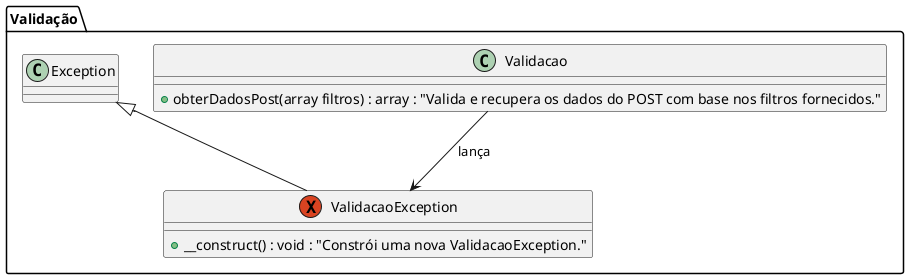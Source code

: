 @startuml Validação

package "Validação" {
    class Validacao {
        +obterDadosPost(array filtros) : array : "Valida e recupera os dados do POST com base nos filtros fornecidos."
    }

    exception ValidacaoException extends Exception {
        +__construct() : void : "Constrói uma nova ValidacaoException."
    }
    
    Validacao --> ValidacaoException : lança

}
@enduml